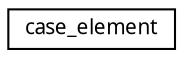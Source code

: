 digraph "Grafische Darstellung der Klassenhierarchie"
{
  edge [fontname="Sans",fontsize="10",labelfontname="Sans",labelfontsize="10"];
  node [fontname="Sans",fontsize="10",shape=record];
  rankdir="LR";
  Node0 [label="case_element",height=0.2,width=0.4,color="black", fillcolor="white", style="filled",URL="$dc/da0/structcase__element.html"];
}
